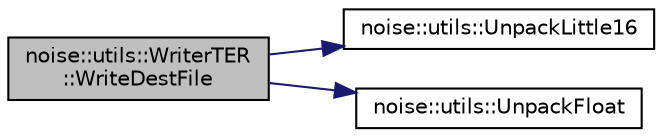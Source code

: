 digraph "noise::utils::WriterTER::WriteDestFile"
{
  edge [fontname="Helvetica",fontsize="10",labelfontname="Helvetica",labelfontsize="10"];
  node [fontname="Helvetica",fontsize="10",shape=record];
  rankdir="LR";
  Node1 [label="noise::utils::WriterTER\l::WriteDestFile",height=0.2,width=0.4,color="black", fillcolor="grey75", style="filled" fontcolor="black"];
  Node1 -> Node2 [color="midnightblue",fontsize="10",style="solid",fontname="Helvetica"];
  Node2 [label="noise::utils::UnpackLittle16",height=0.2,width=0.4,color="black", fillcolor="white", style="filled",URL="$namespacenoise_1_1utils.html#ad46552515352d74288121e033983177d"];
  Node1 -> Node3 [color="midnightblue",fontsize="10",style="solid",fontname="Helvetica"];
  Node3 [label="noise::utils::UnpackFloat",height=0.2,width=0.4,color="black", fillcolor="white", style="filled",URL="$namespacenoise_1_1utils.html#aff3ae07c3dea4f2502af570f34502912"];
}
